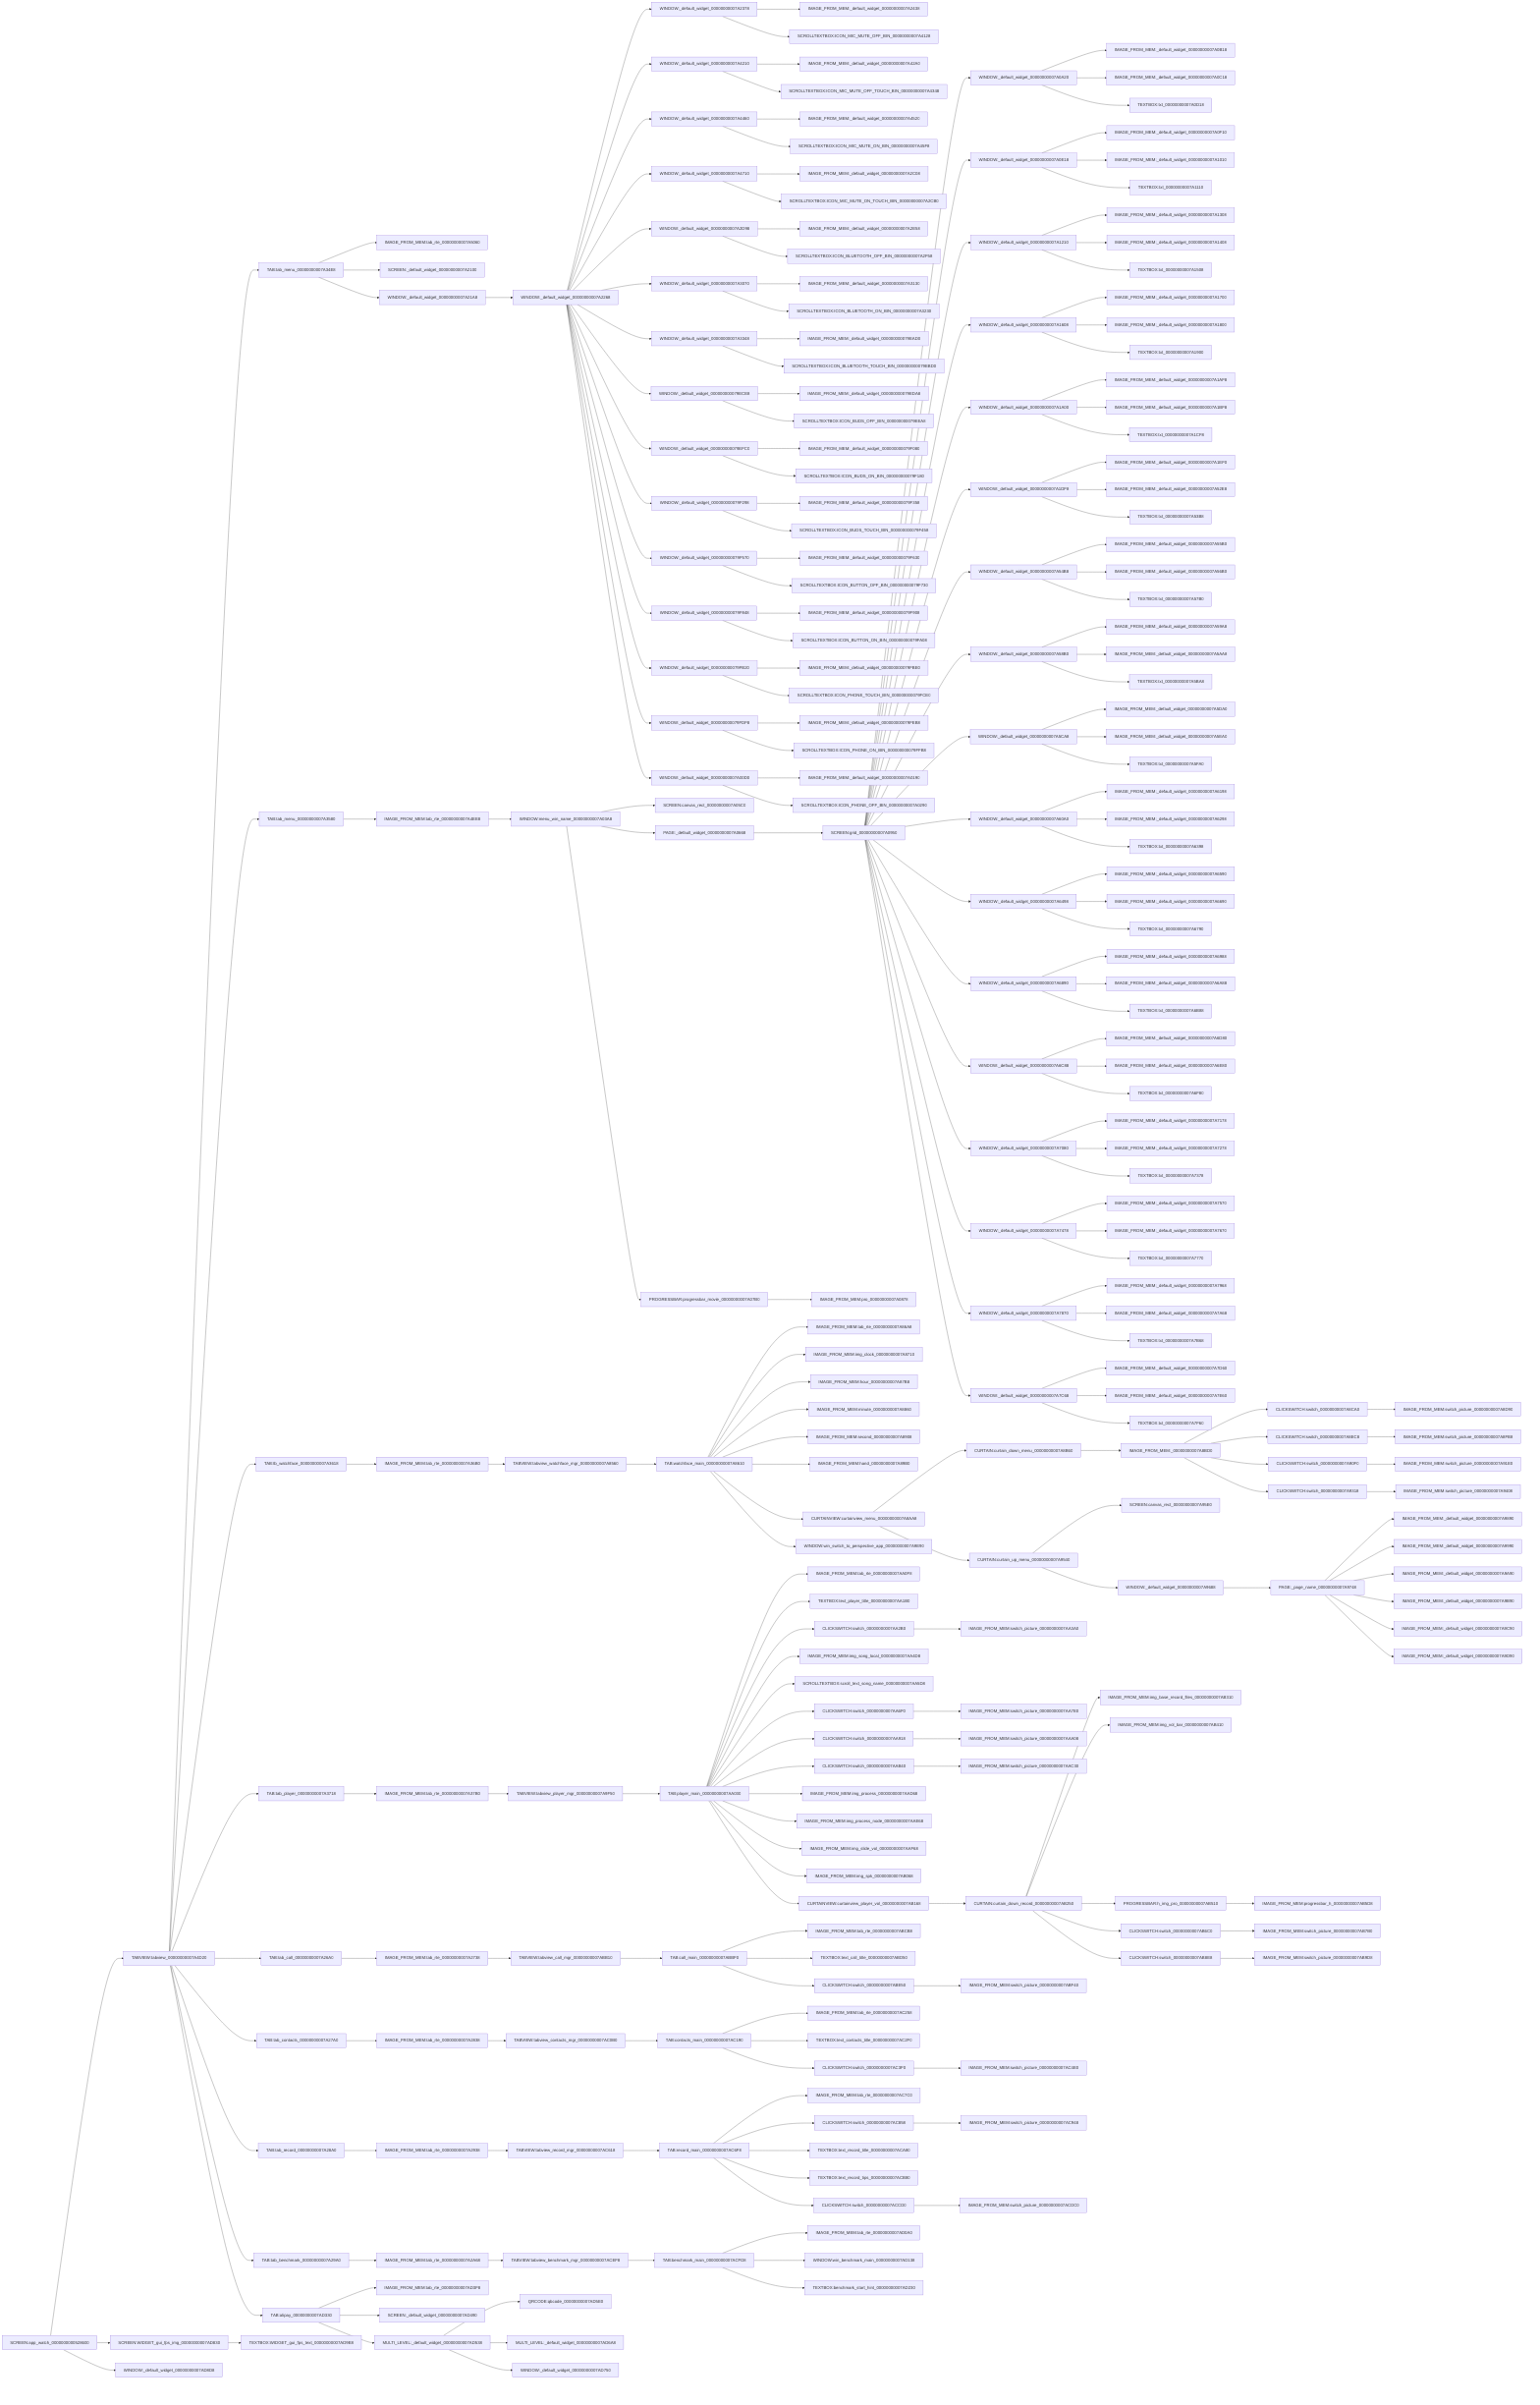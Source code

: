 graph LR;
 SCREEN:app_watch_0000000000528600 --> TABVIEW:tabview_00000000007A4D20;
 TABVIEW:tabview_00000000007A4D20 --> TAB:tab_menu_00000000007A34E8;
 TAB:tab_menu_00000000007A34E8 --> IMAGE_FROM_MEM:tab_rte_00000000007A5060;
 TAB:tab_menu_00000000007A34E8 --> SCREEN:_default_widget_00000000007A2100;
 TAB:tab_menu_00000000007A34E8 --> WINDOW:_default_widget_00000000007A21A8;
 WINDOW:_default_widget_00000000007A21A8 --> WINDOW:_default_widget_00000000007A2268;
 WINDOW:_default_widget_00000000007A2268 --> WINDOW:_default_widget_00000000007A2378;
 WINDOW:_default_widget_00000000007A2378 --> IMAGE_FROM_MEM:_default_widget_00000000007A2438;
 WINDOW:_default_widget_00000000007A2378 --> SCROLLTEXTBOX:ICON_MIC_MUTE_OFF_BIN_00000000007A4128;
 WINDOW:_default_widget_00000000007A2268 --> WINDOW:_default_widget_00000000007A4210;
 WINDOW:_default_widget_00000000007A4210 --> IMAGE_FROM_MEM:_default_widget_00000000007A42A0;
 WINDOW:_default_widget_00000000007A4210 --> SCROLLTEXTBOX:ICON_MIC_MUTE_OFF_TOUCH_BIN_00000000007A4348;
 WINDOW:_default_widget_00000000007A2268 --> WINDOW:_default_widget_00000000007A4460;
 WINDOW:_default_widget_00000000007A4460 --> IMAGE_FROM_MEM:_default_widget_00000000007A4520;
 WINDOW:_default_widget_00000000007A4460 --> SCROLLTEXTBOX:ICON_MIC_MUTE_ON_BIN_00000000007A45F8;
 WINDOW:_default_widget_00000000007A2268 --> WINDOW:_default_widget_00000000007A4710;
 WINDOW:_default_widget_00000000007A4710 --> IMAGE_FROM_MEM:_default_widget_00000000007A2C08;
 WINDOW:_default_widget_00000000007A4710 --> SCROLLTEXTBOX:ICON_MIC_MUTE_ON_TOUCH_BIN_00000000007A2CB0;
 WINDOW:_default_widget_00000000007A2268 --> WINDOW:_default_widget_00000000007A2D98;
 WINDOW:_default_widget_00000000007A2D98 --> IMAGE_FROM_MEM:_default_widget_00000000007A2E58;
 WINDOW:_default_widget_00000000007A2D98 --> SCROLLTEXTBOX:ICON_BLUETOOTH_OFF_BIN_00000000007A2F58;
 WINDOW:_default_widget_00000000007A2268 --> WINDOW:_default_widget_00000000007A3070;
 WINDOW:_default_widget_00000000007A3070 --> IMAGE_FROM_MEM:_default_widget_00000000007A3130;
 WINDOW:_default_widget_00000000007A3070 --> SCROLLTEXTBOX:ICON_BLUETOOTH_ON_BIN_00000000007A3230;
 WINDOW:_default_widget_00000000007A2268 --> WINDOW:_default_widget_00000000007A3348;
 WINDOW:_default_widget_00000000007A3348 --> IMAGE_FROM_MEM:_default_widget_000000000079EAD0;
 WINDOW:_default_widget_00000000007A3348 --> SCROLLTEXTBOX:ICON_BLUETOOTH_TOUCH_BIN_000000000079EBD0;
 WINDOW:_default_widget_00000000007A2268 --> WINDOW:_default_widget_000000000079ECE8;
 WINDOW:_default_widget_000000000079ECE8 --> IMAGE_FROM_MEM:_default_widget_000000000079EDA8;
 WINDOW:_default_widget_000000000079ECE8 --> SCROLLTEXTBOX:ICON_BUDS_OFF_BIN_000000000079EEA8;
 WINDOW:_default_widget_00000000007A2268 --> WINDOW:_default_widget_000000000079EFC0;
 WINDOW:_default_widget_000000000079EFC0 --> IMAGE_FROM_MEM:_default_widget_000000000079F080;
 WINDOW:_default_widget_000000000079EFC0 --> SCROLLTEXTBOX:ICON_BUDS_ON_BIN_000000000079F180;
 WINDOW:_default_widget_00000000007A2268 --> WINDOW:_default_widget_000000000079F298;
 WINDOW:_default_widget_000000000079F298 --> IMAGE_FROM_MEM:_default_widget_000000000079F358;
 WINDOW:_default_widget_000000000079F298 --> SCROLLTEXTBOX:ICON_BUDS_TOUCH_BIN_000000000079F458;
 WINDOW:_default_widget_00000000007A2268 --> WINDOW:_default_widget_000000000079F570;
 WINDOW:_default_widget_000000000079F570 --> IMAGE_FROM_MEM:_default_widget_000000000079F630;
 WINDOW:_default_widget_000000000079F570 --> SCROLLTEXTBOX:ICON_BUTTON_OFF_BIN_000000000079F730;
 WINDOW:_default_widget_00000000007A2268 --> WINDOW:_default_widget_000000000079F848;
 WINDOW:_default_widget_000000000079F848 --> IMAGE_FROM_MEM:_default_widget_000000000079F908;
 WINDOW:_default_widget_000000000079F848 --> SCROLLTEXTBOX:ICON_BUTTON_ON_BIN_000000000079FA08;
 WINDOW:_default_widget_00000000007A2268 --> WINDOW:_default_widget_000000000079FB20;
 WINDOW:_default_widget_000000000079FB20 --> IMAGE_FROM_MEM:_default_widget_000000000079FBE0;
 WINDOW:_default_widget_000000000079FB20 --> SCROLLTEXTBOX:ICON_PHONE_TOUCH_BIN_000000000079FCE0;
 WINDOW:_default_widget_00000000007A2268 --> WINDOW:_default_widget_000000000079FDF8;
 WINDOW:_default_widget_000000000079FDF8 --> IMAGE_FROM_MEM:_default_widget_000000000079FEB8;
 WINDOW:_default_widget_000000000079FDF8 --> SCROLLTEXTBOX:ICON_PHONE_ON_BIN_000000000079FFB8;
 WINDOW:_default_widget_00000000007A2268 --> WINDOW:_default_widget_00000000007A00D0;
 WINDOW:_default_widget_00000000007A00D0 --> IMAGE_FROM_MEM:_default_widget_00000000007A0190;
 WINDOW:_default_widget_00000000007A00D0 --> SCROLLTEXTBOX:ICON_PHONE_OFF_BIN_00000000007A0290;
 TABVIEW:tabview_00000000007A4D20 --> TAB:tab_menu_00000000007A3580;
 TAB:tab_menu_00000000007A3580 --> IMAGE_FROM_MEM:tab_rte_00000000007A4EE8;
 IMAGE_FROM_MEM:tab_rte_00000000007A4EE8 --> WINDOW:menu_win_name_00000000007A03A8;
 WINDOW:menu_win_name_00000000007A03A8 --> SCREEN:canvas_rect_00000000007A05C0;
 WINDOW:menu_win_name_00000000007A03A8 --> PAGE:_default_widget_00000000007A0668;
 PAGE:_default_widget_00000000007A0668 --> SCREEN:grid_00000000007A0950;
 SCREEN:grid_00000000007A0950 --> WINDOW:_default_widget_00000000007A0A20;
 WINDOW:_default_widget_00000000007A0A20 --> IMAGE_FROM_MEM:_default_widget_00000000007A0B18;
 WINDOW:_default_widget_00000000007A0A20 --> IMAGE_FROM_MEM:_default_widget_00000000007A0C18;
 WINDOW:_default_widget_00000000007A0A20 --> TEXTBOX:txt_00000000007A0D18;
 SCREEN:grid_00000000007A0950 --> WINDOW:_default_widget_00000000007A0E18;
 WINDOW:_default_widget_00000000007A0E18 --> IMAGE_FROM_MEM:_default_widget_00000000007A0F10;
 WINDOW:_default_widget_00000000007A0E18 --> IMAGE_FROM_MEM:_default_widget_00000000007A1010;
 WINDOW:_default_widget_00000000007A0E18 --> TEXTBOX:txt_00000000007A1110;
 SCREEN:grid_00000000007A0950 --> WINDOW:_default_widget_00000000007A1210;
 WINDOW:_default_widget_00000000007A1210 --> IMAGE_FROM_MEM:_default_widget_00000000007A1308;
 WINDOW:_default_widget_00000000007A1210 --> IMAGE_FROM_MEM:_default_widget_00000000007A1408;
 WINDOW:_default_widget_00000000007A1210 --> TEXTBOX:txt_00000000007A1508;
 SCREEN:grid_00000000007A0950 --> WINDOW:_default_widget_00000000007A1608;
 WINDOW:_default_widget_00000000007A1608 --> IMAGE_FROM_MEM:_default_widget_00000000007A1700;
 WINDOW:_default_widget_00000000007A1608 --> IMAGE_FROM_MEM:_default_widget_00000000007A1800;
 WINDOW:_default_widget_00000000007A1608 --> TEXTBOX:txt_00000000007A1900;
 SCREEN:grid_00000000007A0950 --> WINDOW:_default_widget_00000000007A1A00;
 WINDOW:_default_widget_00000000007A1A00 --> IMAGE_FROM_MEM:_default_widget_00000000007A1AF8;
 WINDOW:_default_widget_00000000007A1A00 --> IMAGE_FROM_MEM:_default_widget_00000000007A1BF8;
 WINDOW:_default_widget_00000000007A1A00 --> TEXTBOX:txt_00000000007A1CF8;
 SCREEN:grid_00000000007A0950 --> WINDOW:_default_widget_00000000007A1DF8;
 WINDOW:_default_widget_00000000007A1DF8 --> IMAGE_FROM_MEM:_default_widget_00000000007A1EF0;
 WINDOW:_default_widget_00000000007A1DF8 --> IMAGE_FROM_MEM:_default_widget_00000000007A52E8;
 WINDOW:_default_widget_00000000007A1DF8 --> TEXTBOX:txt_00000000007A53B8;
 SCREEN:grid_00000000007A0950 --> WINDOW:_default_widget_00000000007A54B8;
 WINDOW:_default_widget_00000000007A54B8 --> IMAGE_FROM_MEM:_default_widget_00000000007A55B0;
 WINDOW:_default_widget_00000000007A54B8 --> IMAGE_FROM_MEM:_default_widget_00000000007A56B0;
 WINDOW:_default_widget_00000000007A54B8 --> TEXTBOX:txt_00000000007A57B0;
 SCREEN:grid_00000000007A0950 --> WINDOW:_default_widget_00000000007A58B0;
 WINDOW:_default_widget_00000000007A58B0 --> IMAGE_FROM_MEM:_default_widget_00000000007A59A8;
 WINDOW:_default_widget_00000000007A58B0 --> IMAGE_FROM_MEM:_default_widget_00000000007A5AA8;
 WINDOW:_default_widget_00000000007A58B0 --> TEXTBOX:txt_00000000007A5BA8;
 SCREEN:grid_00000000007A0950 --> WINDOW:_default_widget_00000000007A5CA8;
 WINDOW:_default_widget_00000000007A5CA8 --> IMAGE_FROM_MEM:_default_widget_00000000007A5DA0;
 WINDOW:_default_widget_00000000007A5CA8 --> IMAGE_FROM_MEM:_default_widget_00000000007A5EA0;
 WINDOW:_default_widget_00000000007A5CA8 --> TEXTBOX:txt_00000000007A5FA0;
 SCREEN:grid_00000000007A0950 --> WINDOW:_default_widget_00000000007A60A0;
 WINDOW:_default_widget_00000000007A60A0 --> IMAGE_FROM_MEM:_default_widget_00000000007A6198;
 WINDOW:_default_widget_00000000007A60A0 --> IMAGE_FROM_MEM:_default_widget_00000000007A6298;
 WINDOW:_default_widget_00000000007A60A0 --> TEXTBOX:txt_00000000007A6398;
 SCREEN:grid_00000000007A0950 --> WINDOW:_default_widget_00000000007A6498;
 WINDOW:_default_widget_00000000007A6498 --> IMAGE_FROM_MEM:_default_widget_00000000007A6590;
 WINDOW:_default_widget_00000000007A6498 --> IMAGE_FROM_MEM:_default_widget_00000000007A6690;
 WINDOW:_default_widget_00000000007A6498 --> TEXTBOX:txt_00000000007A6790;
 SCREEN:grid_00000000007A0950 --> WINDOW:_default_widget_00000000007A6890;
 WINDOW:_default_widget_00000000007A6890 --> IMAGE_FROM_MEM:_default_widget_00000000007A6988;
 WINDOW:_default_widget_00000000007A6890 --> IMAGE_FROM_MEM:_default_widget_00000000007A6A88;
 WINDOW:_default_widget_00000000007A6890 --> TEXTBOX:txt_00000000007A6B88;
 SCREEN:grid_00000000007A0950 --> WINDOW:_default_widget_00000000007A6C88;
 WINDOW:_default_widget_00000000007A6C88 --> IMAGE_FROM_MEM:_default_widget_00000000007A6D80;
 WINDOW:_default_widget_00000000007A6C88 --> IMAGE_FROM_MEM:_default_widget_00000000007A6E80;
 WINDOW:_default_widget_00000000007A6C88 --> TEXTBOX:txt_00000000007A6F80;
 SCREEN:grid_00000000007A0950 --> WINDOW:_default_widget_00000000007A7080;
 WINDOW:_default_widget_00000000007A7080 --> IMAGE_FROM_MEM:_default_widget_00000000007A7178;
 WINDOW:_default_widget_00000000007A7080 --> IMAGE_FROM_MEM:_default_widget_00000000007A7278;
 WINDOW:_default_widget_00000000007A7080 --> TEXTBOX:txt_00000000007A7378;
 SCREEN:grid_00000000007A0950 --> WINDOW:_default_widget_00000000007A7478;
 WINDOW:_default_widget_00000000007A7478 --> IMAGE_FROM_MEM:_default_widget_00000000007A7570;
 WINDOW:_default_widget_00000000007A7478 --> IMAGE_FROM_MEM:_default_widget_00000000007A7670;
 WINDOW:_default_widget_00000000007A7478 --> TEXTBOX:txt_00000000007A7770;
 SCREEN:grid_00000000007A0950 --> WINDOW:_default_widget_00000000007A7870;
 WINDOW:_default_widget_00000000007A7870 --> IMAGE_FROM_MEM:_default_widget_00000000007A7968;
 WINDOW:_default_widget_00000000007A7870 --> IMAGE_FROM_MEM:_default_widget_00000000007A7A68;
 WINDOW:_default_widget_00000000007A7870 --> TEXTBOX:txt_00000000007A7B68;
 SCREEN:grid_00000000007A0950 --> WINDOW:_default_widget_00000000007A7C68;
 WINDOW:_default_widget_00000000007A7C68 --> IMAGE_FROM_MEM:_default_widget_00000000007A7D60;
 WINDOW:_default_widget_00000000007A7C68 --> IMAGE_FROM_MEM:_default_widget_00000000007A7E60;
 WINDOW:_default_widget_00000000007A7C68 --> TEXTBOX:txt_00000000007A7F60;
 WINDOW:menu_win_name_00000000007A03A8 --> PROGRESSBAR:progressbar_movie_00000000007A07B0;
 PROGRESSBAR:progressbar_movie_00000000007A07B0 --> IMAGE_FROM_MEM:pro_00000000007A0878;
 TABVIEW:tabview_00000000007A4D20 --> TAB:tb_watchface_00000000007A3618;
 TAB:tb_watchface_00000000007A3618 --> IMAGE_FROM_MEM:tab_rte_00000000007A36B0;
 IMAGE_FROM_MEM:tab_rte_00000000007A36B0 --> TABVIEW:tabview_watchface_mgr_00000000007A8560;
 TABVIEW:tabview_watchface_mgr_00000000007A8560 --> TAB:watchface_main_00000000007A8610;
 TAB:watchface_main_00000000007A8610 --> IMAGE_FROM_MEM:tab_rte_00000000007A86A8;
 TAB:watchface_main_00000000007A8610 --> IMAGE_FROM_MEM:img_clock_00000000007A8710;
 TAB:watchface_main_00000000007A8610 --> IMAGE_FROM_MEM:hour_00000000007A87B8;
 TAB:watchface_main_00000000007A8610 --> IMAGE_FROM_MEM:minute_00000000007A8860;
 TAB:watchface_main_00000000007A8610 --> IMAGE_FROM_MEM:second_00000000007A8908;
 TAB:watchface_main_00000000007A8610 --> IMAGE_FROM_MEM:hand_00000000007A89B0;
 TAB:watchface_main_00000000007A8610 --> CURTAINVIEW:curtainview_menu_00000000007A8AA8;
 CURTAINVIEW:curtainview_menu_00000000007A8AA8 --> CURTAIN:curtain_down_menu_00000000007A8B60;
 CURTAIN:curtain_down_menu_00000000007A8B60 --> IMAGE_FROM_MEM:_00000000007A8BD0;
 IMAGE_FROM_MEM:_00000000007A8BD0 --> CLICKSWITCH:switch_00000000007A8CA0;
 CLICKSWITCH:switch_00000000007A8CA0 --> IMAGE_FROM_MEM:switch_picture_00000000007A8D90;
 IMAGE_FROM_MEM:_00000000007A8BD0 --> CLICKSWITCH:switch_00000000007A8EC8;
 CLICKSWITCH:switch_00000000007A8EC8 --> IMAGE_FROM_MEM:switch_picture_00000000007A8FB8;
 IMAGE_FROM_MEM:_00000000007A8BD0 --> CLICKSWITCH:switch_00000000007A90F0;
 CLICKSWITCH:switch_00000000007A90F0 --> IMAGE_FROM_MEM:switch_picture_00000000007A91E0;
 IMAGE_FROM_MEM:_00000000007A8BD0 --> CLICKSWITCH:switch_00000000007A9318;
 CLICKSWITCH:switch_00000000007A9318 --> IMAGE_FROM_MEM:switch_picture_00000000007A9408;
 CURTAINVIEW:curtainview_menu_00000000007A8AA8 --> CURTAIN:curtain_up_menu_00000000007A9540;
 CURTAIN:curtain_up_menu_00000000007A9540 --> SCREEN:canvas_rect_00000000007A95E0;
 CURTAIN:curtain_up_menu_00000000007A9540 --> WINDOW:_default_widget_00000000007A9688;
 WINDOW:_default_widget_00000000007A9688 --> PAGE:_page_name_00000000007A9748;
 PAGE:_page_name_00000000007A9748 --> IMAGE_FROM_MEM:_default_widget_00000000007A9890;
 PAGE:_page_name_00000000007A9748 --> IMAGE_FROM_MEM:_default_widget_00000000007A9990;
 PAGE:_page_name_00000000007A9748 --> IMAGE_FROM_MEM:_default_widget_00000000007A9A90;
 PAGE:_page_name_00000000007A9748 --> IMAGE_FROM_MEM:_default_widget_00000000007A9B90;
 PAGE:_page_name_00000000007A9748 --> IMAGE_FROM_MEM:_default_widget_00000000007A9C90;
 PAGE:_page_name_00000000007A9748 --> IMAGE_FROM_MEM:_default_widget_00000000007A9D90;
 TAB:watchface_main_00000000007A8610 --> WINDOW:win_switch_to_perspective_app_00000000007A9E90;
 TABVIEW:tabview_00000000007A4D20 --> TAB:tab_player_00000000007A3718;
 TAB:tab_player_00000000007A3718 --> IMAGE_FROM_MEM:tab_rte_00000000007A37B0;
 IMAGE_FROM_MEM:tab_rte_00000000007A37B0 --> TABVIEW:tabview_player_mgr_00000000007A9F50;
 TABVIEW:tabview_player_mgr_00000000007A9F50 --> TAB:player_main_00000000007AA030;
 TAB:player_main_00000000007AA030 --> IMAGE_FROM_MEM:tab_rte_00000000007AA0F8;
 TAB:player_main_00000000007AA030 --> TEXTBOX:text_player_title_00000000007AA1B0;
 TAB:player_main_00000000007AA030 --> CLICKSWITCH:switch_00000000007AA2B0;
 CLICKSWITCH:switch_00000000007AA2B0 --> IMAGE_FROM_MEM:switch_picture_00000000007AA3A0;
 TAB:player_main_00000000007AA030 --> IMAGE_FROM_MEM:img_song_local_00000000007AA4D8;
 TAB:player_main_00000000007AA030 --> SCROLLTEXTBOX:scroll_text_song_name_00000000007AA5D8;
 TAB:player_main_00000000007AA030 --> CLICKSWITCH:switch_00000000007AA6F0;
 CLICKSWITCH:switch_00000000007AA6F0 --> IMAGE_FROM_MEM:switch_picture_00000000007AA7E0;
 TAB:player_main_00000000007AA030 --> CLICKSWITCH:switch_00000000007AA918;
 CLICKSWITCH:switch_00000000007AA918 --> IMAGE_FROM_MEM:switch_picture_00000000007AAA08;
 TAB:player_main_00000000007AA030 --> CLICKSWITCH:switch_00000000007AAB40;
 CLICKSWITCH:switch_00000000007AAB40 --> IMAGE_FROM_MEM:switch_picture_00000000007AAC30;
 TAB:player_main_00000000007AA030 --> IMAGE_FROM_MEM:img_process_00000000007AAD68;
 TAB:player_main_00000000007AA030 --> IMAGE_FROM_MEM:img_process_node_00000000007AAE68;
 TAB:player_main_00000000007AA030 --> IMAGE_FROM_MEM:img_slide_vol_00000000007AAF68;
 TAB:player_main_00000000007AA030 --> IMAGE_FROM_MEM:img_spk_00000000007AB068;
 TAB:player_main_00000000007AA030 --> CURTAINVIEW:curtainview_player_vol_00000000007AB168;
 CURTAINVIEW:curtainview_player_vol_00000000007AB168 --> CURTAIN:curtain_down_record_00000000007AB250;
 CURTAIN:curtain_down_record_00000000007AB250 --> IMAGE_FROM_MEM:img_base_record_files_00000000007AB310;
 CURTAIN:curtain_down_record_00000000007AB250 --> IMAGE_FROM_MEM:img_vol_bar_00000000007AB410;
 CURTAIN:curtain_down_record_00000000007AB250 --> PROGRESSBAR:h_img_pro_00000000007AB510;
 PROGRESSBAR:h_img_pro_00000000007AB510 --> IMAGE_FROM_MEM:progressbar_h_00000000007AB5D8;
 CURTAIN:curtain_down_record_00000000007AB250 --> CLICKSWITCH:switch_00000000007AB6C0;
 CLICKSWITCH:switch_00000000007AB6C0 --> IMAGE_FROM_MEM:switch_picture_00000000007AB7B0;
 CURTAIN:curtain_down_record_00000000007AB250 --> CLICKSWITCH:switch_00000000007AB8E8;
 CLICKSWITCH:switch_00000000007AB8E8 --> IMAGE_FROM_MEM:switch_picture_00000000007AB9D8;
 TABVIEW:tabview_00000000007A4D20 --> TAB:tab_call_00000000007A26A0;
 TAB:tab_call_00000000007A26A0 --> IMAGE_FROM_MEM:tab_rte_00000000007A2738;
 IMAGE_FROM_MEM:tab_rte_00000000007A2738 --> TABVIEW:tabview_call_mgr_00000000007ABB10;
 TABVIEW:tabview_call_mgr_00000000007ABB10 --> TAB:call_main_00000000007ABBF0;
 TAB:call_main_00000000007ABBF0 --> IMAGE_FROM_MEM:tab_rte_00000000007ABCB8;
 TAB:call_main_00000000007ABBF0 --> TEXTBOX:text_call_title_00000000007ABD50;
 TAB:call_main_00000000007ABBF0 --> CLICKSWITCH:switch_00000000007ABE50;
 CLICKSWITCH:switch_00000000007ABE50 --> IMAGE_FROM_MEM:switch_picture_00000000007ABF40;
 TABVIEW:tabview_00000000007A4D20 --> TAB:tab_contacts_00000000007A27A0;
 TAB:tab_contacts_00000000007A27A0 --> IMAGE_FROM_MEM:tab_rte_00000000007A2838;
 IMAGE_FROM_MEM:tab_rte_00000000007A2838 --> TABVIEW:tabview_contacts_mgr_00000000007AC0B0;
 TABVIEW:tabview_contacts_mgr_00000000007AC0B0 --> TAB:contacts_main_00000000007AC190;
 TAB:contacts_main_00000000007AC190 --> IMAGE_FROM_MEM:tab_rte_00000000007AC258;
 TAB:contacts_main_00000000007AC190 --> TEXTBOX:text_contacts_title_00000000007AC2F0;
 TAB:contacts_main_00000000007AC190 --> CLICKSWITCH:switch_00000000007AC3F0;
 CLICKSWITCH:switch_00000000007AC3F0 --> IMAGE_FROM_MEM:switch_picture_00000000007AC4E0;
 TABVIEW:tabview_00000000007A4D20 --> TAB:tab_record_00000000007A28A0;
 TAB:tab_record_00000000007A28A0 --> IMAGE_FROM_MEM:tab_rte_00000000007A2938;
 IMAGE_FROM_MEM:tab_rte_00000000007A2938 --> TABVIEW:tabview_record_mgr_00000000007AC618;
 TABVIEW:tabview_record_mgr_00000000007AC618 --> TAB:record_main_00000000007AC6F8;
 TAB:record_main_00000000007AC6F8 --> IMAGE_FROM_MEM:tab_rte_00000000007AC7C0;
 TAB:record_main_00000000007AC6F8 --> CLICKSWITCH:switch_00000000007AC858;
 CLICKSWITCH:switch_00000000007AC858 --> IMAGE_FROM_MEM:switch_picture_00000000007AC948;
 TAB:record_main_00000000007AC6F8 --> TEXTBOX:text_record_title_00000000007ACA80;
 TAB:record_main_00000000007AC6F8 --> TEXTBOX:text_record_tips_00000000007ACB80;
 TAB:record_main_00000000007AC6F8 --> CLICKSWITCH:switch_00000000007ACCD0;
 CLICKSWITCH:switch_00000000007ACCD0 --> IMAGE_FROM_MEM:switch_picture_00000000007ACDC0;
 TABVIEW:tabview_00000000007A4D20 --> TAB:tab_benchmark_00000000007A29A0;
 TAB:tab_benchmark_00000000007A29A0 --> IMAGE_FROM_MEM:tab_rte_00000000007A2A68;
 IMAGE_FROM_MEM:tab_rte_00000000007A2A68 --> TABVIEW:tabview_benchmark_mgr_00000000007ACEF8;
 TABVIEW:tabview_benchmark_mgr_00000000007ACEF8 --> TAB:benchmark_main_00000000007ACFD8;
 TAB:benchmark_main_00000000007ACFD8 --> IMAGE_FROM_MEM:tab_rte_00000000007AD0A0;
 TAB:benchmark_main_00000000007ACFD8 --> WINDOW:win_benchmark_main_00000000007AD138;
 TAB:benchmark_main_00000000007ACFD8 --> TEXTBOX:benchmark_start_hint_00000000007AD230;
 TABVIEW:tabview_00000000007A4D20 --> TAB:alipay_00000000007AD330;
 TAB:alipay_00000000007AD330 --> IMAGE_FROM_MEM:tab_rte_00000000007AD3F8;
 TAB:alipay_00000000007AD330 --> SCREEN:_default_widget_00000000007AD490;
 TAB:alipay_00000000007AD330 --> MULTI_LEVEL:_default_widget_00000000007AD538;
 MULTI_LEVEL:_default_widget_00000000007AD538 --> QRCODE:qbcode_00000000007AD5E0;
 MULTI_LEVEL:_default_widget_00000000007AD538 --> MULTI_LEVEL:_default_widget_00000000007AD6A8;
 MULTI_LEVEL:_default_widget_00000000007AD538 --> WINDOW:_default_widget_00000000007AD750;
 SCREEN:app_watch_0000000000528600 --> SCREEN:WIDGET_gui_fps_img_00000000007AD830;
 SCREEN:WIDGET_gui_fps_img_00000000007AD830 --> TEXTBOX:WIDGET_gui_fps_text_00000000007AD9E8;
 SCREEN:app_watch_0000000000528600 --> WINDOW:_default_widget_00000000007AD8D8;
